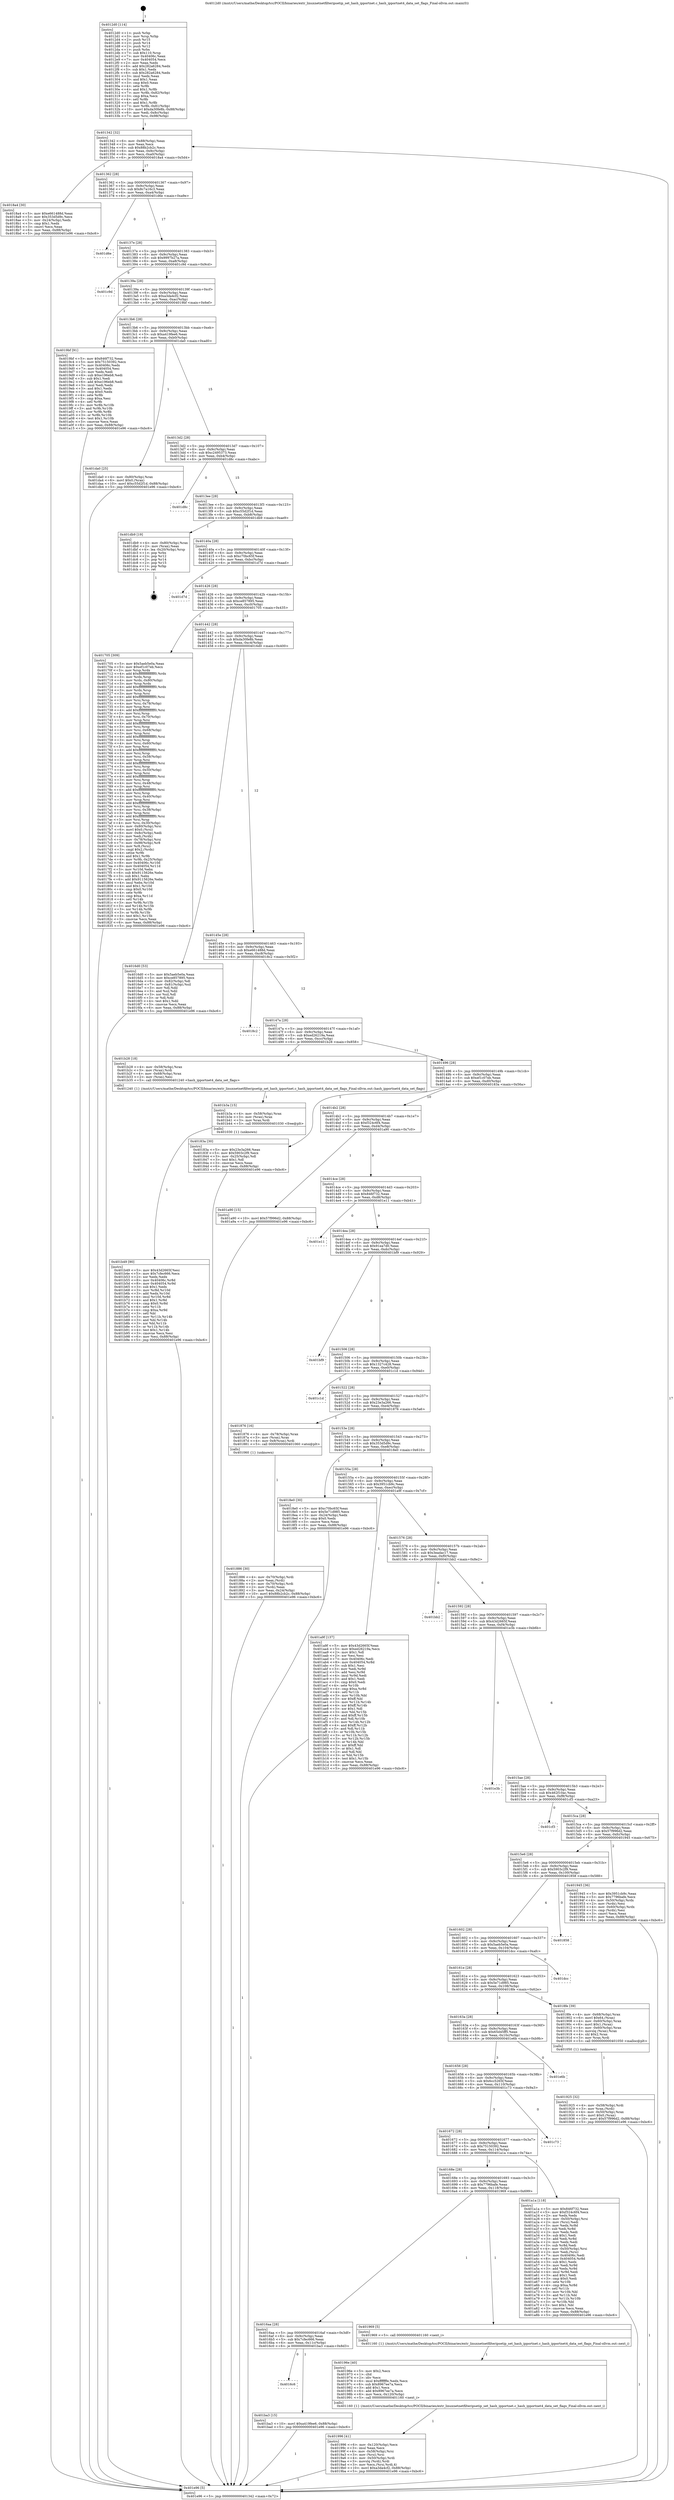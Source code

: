 digraph "0x4012d0" {
  label = "0x4012d0 (/mnt/c/Users/mathe/Desktop/tcc/POCII/binaries/extr_linuxnetnetfilteripsetip_set_hash_ipportnet.c_hash_ipportnet4_data_set_flags_Final-ollvm.out::main(0))"
  labelloc = "t"
  node[shape=record]

  Entry [label="",width=0.3,height=0.3,shape=circle,fillcolor=black,style=filled]
  "0x401342" [label="{
     0x401342 [32]\l
     | [instrs]\l
     &nbsp;&nbsp;0x401342 \<+6\>: mov -0x88(%rbp),%eax\l
     &nbsp;&nbsp;0x401348 \<+2\>: mov %eax,%ecx\l
     &nbsp;&nbsp;0x40134a \<+6\>: sub $0x88b2cb2c,%ecx\l
     &nbsp;&nbsp;0x401350 \<+6\>: mov %eax,-0x9c(%rbp)\l
     &nbsp;&nbsp;0x401356 \<+6\>: mov %ecx,-0xa0(%rbp)\l
     &nbsp;&nbsp;0x40135c \<+6\>: je 00000000004018a4 \<main+0x5d4\>\l
  }"]
  "0x4018a4" [label="{
     0x4018a4 [30]\l
     | [instrs]\l
     &nbsp;&nbsp;0x4018a4 \<+5\>: mov $0xe661488d,%eax\l
     &nbsp;&nbsp;0x4018a9 \<+5\>: mov $0x353d5d9c,%ecx\l
     &nbsp;&nbsp;0x4018ae \<+3\>: mov -0x24(%rbp),%edx\l
     &nbsp;&nbsp;0x4018b1 \<+3\>: cmp $0x1,%edx\l
     &nbsp;&nbsp;0x4018b4 \<+3\>: cmovl %ecx,%eax\l
     &nbsp;&nbsp;0x4018b7 \<+6\>: mov %eax,-0x88(%rbp)\l
     &nbsp;&nbsp;0x4018bd \<+5\>: jmp 0000000000401e96 \<main+0xbc6\>\l
  }"]
  "0x401362" [label="{
     0x401362 [28]\l
     | [instrs]\l
     &nbsp;&nbsp;0x401362 \<+5\>: jmp 0000000000401367 \<main+0x97\>\l
     &nbsp;&nbsp;0x401367 \<+6\>: mov -0x9c(%rbp),%eax\l
     &nbsp;&nbsp;0x40136d \<+5\>: sub $0x8c7a16c3,%eax\l
     &nbsp;&nbsp;0x401372 \<+6\>: mov %eax,-0xa4(%rbp)\l
     &nbsp;&nbsp;0x401378 \<+6\>: je 0000000000401d6e \<main+0xa9e\>\l
  }"]
  Exit [label="",width=0.3,height=0.3,shape=circle,fillcolor=black,style=filled,peripheries=2]
  "0x401d6e" [label="{
     0x401d6e\l
  }", style=dashed]
  "0x40137e" [label="{
     0x40137e [28]\l
     | [instrs]\l
     &nbsp;&nbsp;0x40137e \<+5\>: jmp 0000000000401383 \<main+0xb3\>\l
     &nbsp;&nbsp;0x401383 \<+6\>: mov -0x9c(%rbp),%eax\l
     &nbsp;&nbsp;0x401389 \<+5\>: sub $0x9997b27a,%eax\l
     &nbsp;&nbsp;0x40138e \<+6\>: mov %eax,-0xa8(%rbp)\l
     &nbsp;&nbsp;0x401394 \<+6\>: je 0000000000401c9d \<main+0x9cd\>\l
  }"]
  "0x4016c6" [label="{
     0x4016c6\l
  }", style=dashed]
  "0x401c9d" [label="{
     0x401c9d\l
  }", style=dashed]
  "0x40139a" [label="{
     0x40139a [28]\l
     | [instrs]\l
     &nbsp;&nbsp;0x40139a \<+5\>: jmp 000000000040139f \<main+0xcf\>\l
     &nbsp;&nbsp;0x40139f \<+6\>: mov -0x9c(%rbp),%eax\l
     &nbsp;&nbsp;0x4013a5 \<+5\>: sub $0xa3da4cf2,%eax\l
     &nbsp;&nbsp;0x4013aa \<+6\>: mov %eax,-0xac(%rbp)\l
     &nbsp;&nbsp;0x4013b0 \<+6\>: je 00000000004019bf \<main+0x6ef\>\l
  }"]
  "0x401ba3" [label="{
     0x401ba3 [15]\l
     | [instrs]\l
     &nbsp;&nbsp;0x401ba3 \<+10\>: movl $0xa419fee6,-0x88(%rbp)\l
     &nbsp;&nbsp;0x401bad \<+5\>: jmp 0000000000401e96 \<main+0xbc6\>\l
  }"]
  "0x4019bf" [label="{
     0x4019bf [91]\l
     | [instrs]\l
     &nbsp;&nbsp;0x4019bf \<+5\>: mov $0x846f732,%eax\l
     &nbsp;&nbsp;0x4019c4 \<+5\>: mov $0x75150392,%ecx\l
     &nbsp;&nbsp;0x4019c9 \<+7\>: mov 0x40406c,%edx\l
     &nbsp;&nbsp;0x4019d0 \<+7\>: mov 0x404054,%esi\l
     &nbsp;&nbsp;0x4019d7 \<+2\>: mov %edx,%edi\l
     &nbsp;&nbsp;0x4019d9 \<+6\>: sub $0xe196eb8,%edi\l
     &nbsp;&nbsp;0x4019df \<+3\>: sub $0x1,%edi\l
     &nbsp;&nbsp;0x4019e2 \<+6\>: add $0xe196eb8,%edi\l
     &nbsp;&nbsp;0x4019e8 \<+3\>: imul %edi,%edx\l
     &nbsp;&nbsp;0x4019eb \<+3\>: and $0x1,%edx\l
     &nbsp;&nbsp;0x4019ee \<+3\>: cmp $0x0,%edx\l
     &nbsp;&nbsp;0x4019f1 \<+4\>: sete %r8b\l
     &nbsp;&nbsp;0x4019f5 \<+3\>: cmp $0xa,%esi\l
     &nbsp;&nbsp;0x4019f8 \<+4\>: setl %r9b\l
     &nbsp;&nbsp;0x4019fc \<+3\>: mov %r8b,%r10b\l
     &nbsp;&nbsp;0x4019ff \<+3\>: and %r9b,%r10b\l
     &nbsp;&nbsp;0x401a02 \<+3\>: xor %r9b,%r8b\l
     &nbsp;&nbsp;0x401a05 \<+3\>: or %r8b,%r10b\l
     &nbsp;&nbsp;0x401a08 \<+4\>: test $0x1,%r10b\l
     &nbsp;&nbsp;0x401a0c \<+3\>: cmovne %ecx,%eax\l
     &nbsp;&nbsp;0x401a0f \<+6\>: mov %eax,-0x88(%rbp)\l
     &nbsp;&nbsp;0x401a15 \<+5\>: jmp 0000000000401e96 \<main+0xbc6\>\l
  }"]
  "0x4013b6" [label="{
     0x4013b6 [28]\l
     | [instrs]\l
     &nbsp;&nbsp;0x4013b6 \<+5\>: jmp 00000000004013bb \<main+0xeb\>\l
     &nbsp;&nbsp;0x4013bb \<+6\>: mov -0x9c(%rbp),%eax\l
     &nbsp;&nbsp;0x4013c1 \<+5\>: sub $0xa419fee6,%eax\l
     &nbsp;&nbsp;0x4013c6 \<+6\>: mov %eax,-0xb0(%rbp)\l
     &nbsp;&nbsp;0x4013cc \<+6\>: je 0000000000401da0 \<main+0xad0\>\l
  }"]
  "0x401b49" [label="{
     0x401b49 [90]\l
     | [instrs]\l
     &nbsp;&nbsp;0x401b49 \<+5\>: mov $0x43d2665f,%esi\l
     &nbsp;&nbsp;0x401b4e \<+5\>: mov $0x7cfec666,%ecx\l
     &nbsp;&nbsp;0x401b53 \<+2\>: xor %edx,%edx\l
     &nbsp;&nbsp;0x401b55 \<+8\>: mov 0x40406c,%r8d\l
     &nbsp;&nbsp;0x401b5d \<+8\>: mov 0x404054,%r9d\l
     &nbsp;&nbsp;0x401b65 \<+3\>: sub $0x1,%edx\l
     &nbsp;&nbsp;0x401b68 \<+3\>: mov %r8d,%r10d\l
     &nbsp;&nbsp;0x401b6b \<+3\>: add %edx,%r10d\l
     &nbsp;&nbsp;0x401b6e \<+4\>: imul %r10d,%r8d\l
     &nbsp;&nbsp;0x401b72 \<+4\>: and $0x1,%r8d\l
     &nbsp;&nbsp;0x401b76 \<+4\>: cmp $0x0,%r8d\l
     &nbsp;&nbsp;0x401b7a \<+4\>: sete %r11b\l
     &nbsp;&nbsp;0x401b7e \<+4\>: cmp $0xa,%r9d\l
     &nbsp;&nbsp;0x401b82 \<+3\>: setl %bl\l
     &nbsp;&nbsp;0x401b85 \<+3\>: mov %r11b,%r14b\l
     &nbsp;&nbsp;0x401b88 \<+3\>: and %bl,%r14b\l
     &nbsp;&nbsp;0x401b8b \<+3\>: xor %bl,%r11b\l
     &nbsp;&nbsp;0x401b8e \<+3\>: or %r11b,%r14b\l
     &nbsp;&nbsp;0x401b91 \<+4\>: test $0x1,%r14b\l
     &nbsp;&nbsp;0x401b95 \<+3\>: cmovne %ecx,%esi\l
     &nbsp;&nbsp;0x401b98 \<+6\>: mov %esi,-0x88(%rbp)\l
     &nbsp;&nbsp;0x401b9e \<+5\>: jmp 0000000000401e96 \<main+0xbc6\>\l
  }"]
  "0x401da0" [label="{
     0x401da0 [25]\l
     | [instrs]\l
     &nbsp;&nbsp;0x401da0 \<+4\>: mov -0x80(%rbp),%rax\l
     &nbsp;&nbsp;0x401da4 \<+6\>: movl $0x0,(%rax)\l
     &nbsp;&nbsp;0x401daa \<+10\>: movl $0xc55d2f1d,-0x88(%rbp)\l
     &nbsp;&nbsp;0x401db4 \<+5\>: jmp 0000000000401e96 \<main+0xbc6\>\l
  }"]
  "0x4013d2" [label="{
     0x4013d2 [28]\l
     | [instrs]\l
     &nbsp;&nbsp;0x4013d2 \<+5\>: jmp 00000000004013d7 \<main+0x107\>\l
     &nbsp;&nbsp;0x4013d7 \<+6\>: mov -0x9c(%rbp),%eax\l
     &nbsp;&nbsp;0x4013dd \<+5\>: sub $0xc2495373,%eax\l
     &nbsp;&nbsp;0x4013e2 \<+6\>: mov %eax,-0xb4(%rbp)\l
     &nbsp;&nbsp;0x4013e8 \<+6\>: je 0000000000401d8c \<main+0xabc\>\l
  }"]
  "0x401b3a" [label="{
     0x401b3a [15]\l
     | [instrs]\l
     &nbsp;&nbsp;0x401b3a \<+4\>: mov -0x58(%rbp),%rax\l
     &nbsp;&nbsp;0x401b3e \<+3\>: mov (%rax),%rax\l
     &nbsp;&nbsp;0x401b41 \<+3\>: mov %rax,%rdi\l
     &nbsp;&nbsp;0x401b44 \<+5\>: call 0000000000401030 \<free@plt\>\l
     | [calls]\l
     &nbsp;&nbsp;0x401030 \{1\} (unknown)\l
  }"]
  "0x401d8c" [label="{
     0x401d8c\l
  }", style=dashed]
  "0x4013ee" [label="{
     0x4013ee [28]\l
     | [instrs]\l
     &nbsp;&nbsp;0x4013ee \<+5\>: jmp 00000000004013f3 \<main+0x123\>\l
     &nbsp;&nbsp;0x4013f3 \<+6\>: mov -0x9c(%rbp),%eax\l
     &nbsp;&nbsp;0x4013f9 \<+5\>: sub $0xc55d2f1d,%eax\l
     &nbsp;&nbsp;0x4013fe \<+6\>: mov %eax,-0xb8(%rbp)\l
     &nbsp;&nbsp;0x401404 \<+6\>: je 0000000000401db9 \<main+0xae9\>\l
  }"]
  "0x401996" [label="{
     0x401996 [41]\l
     | [instrs]\l
     &nbsp;&nbsp;0x401996 \<+6\>: mov -0x120(%rbp),%ecx\l
     &nbsp;&nbsp;0x40199c \<+3\>: imul %eax,%ecx\l
     &nbsp;&nbsp;0x40199f \<+4\>: mov -0x58(%rbp),%rsi\l
     &nbsp;&nbsp;0x4019a3 \<+3\>: mov (%rsi),%rsi\l
     &nbsp;&nbsp;0x4019a6 \<+4\>: mov -0x50(%rbp),%rdi\l
     &nbsp;&nbsp;0x4019aa \<+3\>: movslq (%rdi),%rdi\l
     &nbsp;&nbsp;0x4019ad \<+3\>: mov %ecx,(%rsi,%rdi,4)\l
     &nbsp;&nbsp;0x4019b0 \<+10\>: movl $0xa3da4cf2,-0x88(%rbp)\l
     &nbsp;&nbsp;0x4019ba \<+5\>: jmp 0000000000401e96 \<main+0xbc6\>\l
  }"]
  "0x401db9" [label="{
     0x401db9 [19]\l
     | [instrs]\l
     &nbsp;&nbsp;0x401db9 \<+4\>: mov -0x80(%rbp),%rax\l
     &nbsp;&nbsp;0x401dbd \<+2\>: mov (%rax),%eax\l
     &nbsp;&nbsp;0x401dbf \<+4\>: lea -0x20(%rbp),%rsp\l
     &nbsp;&nbsp;0x401dc3 \<+1\>: pop %rbx\l
     &nbsp;&nbsp;0x401dc4 \<+2\>: pop %r12\l
     &nbsp;&nbsp;0x401dc6 \<+2\>: pop %r14\l
     &nbsp;&nbsp;0x401dc8 \<+2\>: pop %r15\l
     &nbsp;&nbsp;0x401dca \<+1\>: pop %rbp\l
     &nbsp;&nbsp;0x401dcb \<+1\>: ret\l
  }"]
  "0x40140a" [label="{
     0x40140a [28]\l
     | [instrs]\l
     &nbsp;&nbsp;0x40140a \<+5\>: jmp 000000000040140f \<main+0x13f\>\l
     &nbsp;&nbsp;0x40140f \<+6\>: mov -0x9c(%rbp),%eax\l
     &nbsp;&nbsp;0x401415 \<+5\>: sub $0xc70bc65f,%eax\l
     &nbsp;&nbsp;0x40141a \<+6\>: mov %eax,-0xbc(%rbp)\l
     &nbsp;&nbsp;0x401420 \<+6\>: je 0000000000401d7d \<main+0xaad\>\l
  }"]
  "0x40196e" [label="{
     0x40196e [40]\l
     | [instrs]\l
     &nbsp;&nbsp;0x40196e \<+5\>: mov $0x2,%ecx\l
     &nbsp;&nbsp;0x401973 \<+1\>: cltd\l
     &nbsp;&nbsp;0x401974 \<+2\>: idiv %ecx\l
     &nbsp;&nbsp;0x401976 \<+6\>: imul $0xfffffffe,%edx,%ecx\l
     &nbsp;&nbsp;0x40197c \<+6\>: sub $0x8967ee7a,%ecx\l
     &nbsp;&nbsp;0x401982 \<+3\>: add $0x1,%ecx\l
     &nbsp;&nbsp;0x401985 \<+6\>: add $0x8967ee7a,%ecx\l
     &nbsp;&nbsp;0x40198b \<+6\>: mov %ecx,-0x120(%rbp)\l
     &nbsp;&nbsp;0x401991 \<+5\>: call 0000000000401160 \<next_i\>\l
     | [calls]\l
     &nbsp;&nbsp;0x401160 \{1\} (/mnt/c/Users/mathe/Desktop/tcc/POCII/binaries/extr_linuxnetnetfilteripsetip_set_hash_ipportnet.c_hash_ipportnet4_data_set_flags_Final-ollvm.out::next_i)\l
  }"]
  "0x401d7d" [label="{
     0x401d7d\l
  }", style=dashed]
  "0x401426" [label="{
     0x401426 [28]\l
     | [instrs]\l
     &nbsp;&nbsp;0x401426 \<+5\>: jmp 000000000040142b \<main+0x15b\>\l
     &nbsp;&nbsp;0x40142b \<+6\>: mov -0x9c(%rbp),%eax\l
     &nbsp;&nbsp;0x401431 \<+5\>: sub $0xce857895,%eax\l
     &nbsp;&nbsp;0x401436 \<+6\>: mov %eax,-0xc0(%rbp)\l
     &nbsp;&nbsp;0x40143c \<+6\>: je 0000000000401705 \<main+0x435\>\l
  }"]
  "0x4016aa" [label="{
     0x4016aa [28]\l
     | [instrs]\l
     &nbsp;&nbsp;0x4016aa \<+5\>: jmp 00000000004016af \<main+0x3df\>\l
     &nbsp;&nbsp;0x4016af \<+6\>: mov -0x9c(%rbp),%eax\l
     &nbsp;&nbsp;0x4016b5 \<+5\>: sub $0x7cfec666,%eax\l
     &nbsp;&nbsp;0x4016ba \<+6\>: mov %eax,-0x11c(%rbp)\l
     &nbsp;&nbsp;0x4016c0 \<+6\>: je 0000000000401ba3 \<main+0x8d3\>\l
  }"]
  "0x401705" [label="{
     0x401705 [309]\l
     | [instrs]\l
     &nbsp;&nbsp;0x401705 \<+5\>: mov $0x5aeb5e0a,%eax\l
     &nbsp;&nbsp;0x40170a \<+5\>: mov $0xef1c07eb,%ecx\l
     &nbsp;&nbsp;0x40170f \<+3\>: mov %rsp,%rdx\l
     &nbsp;&nbsp;0x401712 \<+4\>: add $0xfffffffffffffff0,%rdx\l
     &nbsp;&nbsp;0x401716 \<+3\>: mov %rdx,%rsp\l
     &nbsp;&nbsp;0x401719 \<+4\>: mov %rdx,-0x80(%rbp)\l
     &nbsp;&nbsp;0x40171d \<+3\>: mov %rsp,%rdx\l
     &nbsp;&nbsp;0x401720 \<+4\>: add $0xfffffffffffffff0,%rdx\l
     &nbsp;&nbsp;0x401724 \<+3\>: mov %rdx,%rsp\l
     &nbsp;&nbsp;0x401727 \<+3\>: mov %rsp,%rsi\l
     &nbsp;&nbsp;0x40172a \<+4\>: add $0xfffffffffffffff0,%rsi\l
     &nbsp;&nbsp;0x40172e \<+3\>: mov %rsi,%rsp\l
     &nbsp;&nbsp;0x401731 \<+4\>: mov %rsi,-0x78(%rbp)\l
     &nbsp;&nbsp;0x401735 \<+3\>: mov %rsp,%rsi\l
     &nbsp;&nbsp;0x401738 \<+4\>: add $0xfffffffffffffff0,%rsi\l
     &nbsp;&nbsp;0x40173c \<+3\>: mov %rsi,%rsp\l
     &nbsp;&nbsp;0x40173f \<+4\>: mov %rsi,-0x70(%rbp)\l
     &nbsp;&nbsp;0x401743 \<+3\>: mov %rsp,%rsi\l
     &nbsp;&nbsp;0x401746 \<+4\>: add $0xfffffffffffffff0,%rsi\l
     &nbsp;&nbsp;0x40174a \<+3\>: mov %rsi,%rsp\l
     &nbsp;&nbsp;0x40174d \<+4\>: mov %rsi,-0x68(%rbp)\l
     &nbsp;&nbsp;0x401751 \<+3\>: mov %rsp,%rsi\l
     &nbsp;&nbsp;0x401754 \<+4\>: add $0xfffffffffffffff0,%rsi\l
     &nbsp;&nbsp;0x401758 \<+3\>: mov %rsi,%rsp\l
     &nbsp;&nbsp;0x40175b \<+4\>: mov %rsi,-0x60(%rbp)\l
     &nbsp;&nbsp;0x40175f \<+3\>: mov %rsp,%rsi\l
     &nbsp;&nbsp;0x401762 \<+4\>: add $0xfffffffffffffff0,%rsi\l
     &nbsp;&nbsp;0x401766 \<+3\>: mov %rsi,%rsp\l
     &nbsp;&nbsp;0x401769 \<+4\>: mov %rsi,-0x58(%rbp)\l
     &nbsp;&nbsp;0x40176d \<+3\>: mov %rsp,%rsi\l
     &nbsp;&nbsp;0x401770 \<+4\>: add $0xfffffffffffffff0,%rsi\l
     &nbsp;&nbsp;0x401774 \<+3\>: mov %rsi,%rsp\l
     &nbsp;&nbsp;0x401777 \<+4\>: mov %rsi,-0x50(%rbp)\l
     &nbsp;&nbsp;0x40177b \<+3\>: mov %rsp,%rsi\l
     &nbsp;&nbsp;0x40177e \<+4\>: add $0xfffffffffffffff0,%rsi\l
     &nbsp;&nbsp;0x401782 \<+3\>: mov %rsi,%rsp\l
     &nbsp;&nbsp;0x401785 \<+4\>: mov %rsi,-0x48(%rbp)\l
     &nbsp;&nbsp;0x401789 \<+3\>: mov %rsp,%rsi\l
     &nbsp;&nbsp;0x40178c \<+4\>: add $0xfffffffffffffff0,%rsi\l
     &nbsp;&nbsp;0x401790 \<+3\>: mov %rsi,%rsp\l
     &nbsp;&nbsp;0x401793 \<+4\>: mov %rsi,-0x40(%rbp)\l
     &nbsp;&nbsp;0x401797 \<+3\>: mov %rsp,%rsi\l
     &nbsp;&nbsp;0x40179a \<+4\>: add $0xfffffffffffffff0,%rsi\l
     &nbsp;&nbsp;0x40179e \<+3\>: mov %rsi,%rsp\l
     &nbsp;&nbsp;0x4017a1 \<+4\>: mov %rsi,-0x38(%rbp)\l
     &nbsp;&nbsp;0x4017a5 \<+3\>: mov %rsp,%rsi\l
     &nbsp;&nbsp;0x4017a8 \<+4\>: add $0xfffffffffffffff0,%rsi\l
     &nbsp;&nbsp;0x4017ac \<+3\>: mov %rsi,%rsp\l
     &nbsp;&nbsp;0x4017af \<+4\>: mov %rsi,-0x30(%rbp)\l
     &nbsp;&nbsp;0x4017b3 \<+4\>: mov -0x80(%rbp),%rsi\l
     &nbsp;&nbsp;0x4017b7 \<+6\>: movl $0x0,(%rsi)\l
     &nbsp;&nbsp;0x4017bd \<+6\>: mov -0x8c(%rbp),%edi\l
     &nbsp;&nbsp;0x4017c3 \<+2\>: mov %edi,(%rdx)\l
     &nbsp;&nbsp;0x4017c5 \<+4\>: mov -0x78(%rbp),%rsi\l
     &nbsp;&nbsp;0x4017c9 \<+7\>: mov -0x98(%rbp),%r8\l
     &nbsp;&nbsp;0x4017d0 \<+3\>: mov %r8,(%rsi)\l
     &nbsp;&nbsp;0x4017d3 \<+3\>: cmpl $0x2,(%rdx)\l
     &nbsp;&nbsp;0x4017d6 \<+4\>: setne %r9b\l
     &nbsp;&nbsp;0x4017da \<+4\>: and $0x1,%r9b\l
     &nbsp;&nbsp;0x4017de \<+4\>: mov %r9b,-0x25(%rbp)\l
     &nbsp;&nbsp;0x4017e2 \<+8\>: mov 0x40406c,%r10d\l
     &nbsp;&nbsp;0x4017ea \<+8\>: mov 0x404054,%r11d\l
     &nbsp;&nbsp;0x4017f2 \<+3\>: mov %r10d,%ebx\l
     &nbsp;&nbsp;0x4017f5 \<+6\>: sub $0x9115626e,%ebx\l
     &nbsp;&nbsp;0x4017fb \<+3\>: sub $0x1,%ebx\l
     &nbsp;&nbsp;0x4017fe \<+6\>: add $0x9115626e,%ebx\l
     &nbsp;&nbsp;0x401804 \<+4\>: imul %ebx,%r10d\l
     &nbsp;&nbsp;0x401808 \<+4\>: and $0x1,%r10d\l
     &nbsp;&nbsp;0x40180c \<+4\>: cmp $0x0,%r10d\l
     &nbsp;&nbsp;0x401810 \<+4\>: sete %r9b\l
     &nbsp;&nbsp;0x401814 \<+4\>: cmp $0xa,%r11d\l
     &nbsp;&nbsp;0x401818 \<+4\>: setl %r14b\l
     &nbsp;&nbsp;0x40181c \<+3\>: mov %r9b,%r15b\l
     &nbsp;&nbsp;0x40181f \<+3\>: and %r14b,%r15b\l
     &nbsp;&nbsp;0x401822 \<+3\>: xor %r14b,%r9b\l
     &nbsp;&nbsp;0x401825 \<+3\>: or %r9b,%r15b\l
     &nbsp;&nbsp;0x401828 \<+4\>: test $0x1,%r15b\l
     &nbsp;&nbsp;0x40182c \<+3\>: cmovne %ecx,%eax\l
     &nbsp;&nbsp;0x40182f \<+6\>: mov %eax,-0x88(%rbp)\l
     &nbsp;&nbsp;0x401835 \<+5\>: jmp 0000000000401e96 \<main+0xbc6\>\l
  }"]
  "0x401442" [label="{
     0x401442 [28]\l
     | [instrs]\l
     &nbsp;&nbsp;0x401442 \<+5\>: jmp 0000000000401447 \<main+0x177\>\l
     &nbsp;&nbsp;0x401447 \<+6\>: mov -0x9c(%rbp),%eax\l
     &nbsp;&nbsp;0x40144d \<+5\>: sub $0xda30fe8b,%eax\l
     &nbsp;&nbsp;0x401452 \<+6\>: mov %eax,-0xc4(%rbp)\l
     &nbsp;&nbsp;0x401458 \<+6\>: je 00000000004016d0 \<main+0x400\>\l
  }"]
  "0x401969" [label="{
     0x401969 [5]\l
     | [instrs]\l
     &nbsp;&nbsp;0x401969 \<+5\>: call 0000000000401160 \<next_i\>\l
     | [calls]\l
     &nbsp;&nbsp;0x401160 \{1\} (/mnt/c/Users/mathe/Desktop/tcc/POCII/binaries/extr_linuxnetnetfilteripsetip_set_hash_ipportnet.c_hash_ipportnet4_data_set_flags_Final-ollvm.out::next_i)\l
  }"]
  "0x4016d0" [label="{
     0x4016d0 [53]\l
     | [instrs]\l
     &nbsp;&nbsp;0x4016d0 \<+5\>: mov $0x5aeb5e0a,%eax\l
     &nbsp;&nbsp;0x4016d5 \<+5\>: mov $0xce857895,%ecx\l
     &nbsp;&nbsp;0x4016da \<+6\>: mov -0x82(%rbp),%dl\l
     &nbsp;&nbsp;0x4016e0 \<+7\>: mov -0x81(%rbp),%sil\l
     &nbsp;&nbsp;0x4016e7 \<+3\>: mov %dl,%dil\l
     &nbsp;&nbsp;0x4016ea \<+3\>: and %sil,%dil\l
     &nbsp;&nbsp;0x4016ed \<+3\>: xor %sil,%dl\l
     &nbsp;&nbsp;0x4016f0 \<+3\>: or %dl,%dil\l
     &nbsp;&nbsp;0x4016f3 \<+4\>: test $0x1,%dil\l
     &nbsp;&nbsp;0x4016f7 \<+3\>: cmovne %ecx,%eax\l
     &nbsp;&nbsp;0x4016fa \<+6\>: mov %eax,-0x88(%rbp)\l
     &nbsp;&nbsp;0x401700 \<+5\>: jmp 0000000000401e96 \<main+0xbc6\>\l
  }"]
  "0x40145e" [label="{
     0x40145e [28]\l
     | [instrs]\l
     &nbsp;&nbsp;0x40145e \<+5\>: jmp 0000000000401463 \<main+0x193\>\l
     &nbsp;&nbsp;0x401463 \<+6\>: mov -0x9c(%rbp),%eax\l
     &nbsp;&nbsp;0x401469 \<+5\>: sub $0xe661488d,%eax\l
     &nbsp;&nbsp;0x40146e \<+6\>: mov %eax,-0xc8(%rbp)\l
     &nbsp;&nbsp;0x401474 \<+6\>: je 00000000004018c2 \<main+0x5f2\>\l
  }"]
  "0x401e96" [label="{
     0x401e96 [5]\l
     | [instrs]\l
     &nbsp;&nbsp;0x401e96 \<+5\>: jmp 0000000000401342 \<main+0x72\>\l
  }"]
  "0x4012d0" [label="{
     0x4012d0 [114]\l
     | [instrs]\l
     &nbsp;&nbsp;0x4012d0 \<+1\>: push %rbp\l
     &nbsp;&nbsp;0x4012d1 \<+3\>: mov %rsp,%rbp\l
     &nbsp;&nbsp;0x4012d4 \<+2\>: push %r15\l
     &nbsp;&nbsp;0x4012d6 \<+2\>: push %r14\l
     &nbsp;&nbsp;0x4012d8 \<+2\>: push %r12\l
     &nbsp;&nbsp;0x4012da \<+1\>: push %rbx\l
     &nbsp;&nbsp;0x4012db \<+7\>: sub $0x110,%rsp\l
     &nbsp;&nbsp;0x4012e2 \<+7\>: mov 0x40406c,%eax\l
     &nbsp;&nbsp;0x4012e9 \<+7\>: mov 0x404054,%ecx\l
     &nbsp;&nbsp;0x4012f0 \<+2\>: mov %eax,%edx\l
     &nbsp;&nbsp;0x4012f2 \<+6\>: add $0x282a6284,%edx\l
     &nbsp;&nbsp;0x4012f8 \<+3\>: sub $0x1,%edx\l
     &nbsp;&nbsp;0x4012fb \<+6\>: sub $0x282a6284,%edx\l
     &nbsp;&nbsp;0x401301 \<+3\>: imul %edx,%eax\l
     &nbsp;&nbsp;0x401304 \<+3\>: and $0x1,%eax\l
     &nbsp;&nbsp;0x401307 \<+3\>: cmp $0x0,%eax\l
     &nbsp;&nbsp;0x40130a \<+4\>: sete %r8b\l
     &nbsp;&nbsp;0x40130e \<+4\>: and $0x1,%r8b\l
     &nbsp;&nbsp;0x401312 \<+7\>: mov %r8b,-0x82(%rbp)\l
     &nbsp;&nbsp;0x401319 \<+3\>: cmp $0xa,%ecx\l
     &nbsp;&nbsp;0x40131c \<+4\>: setl %r8b\l
     &nbsp;&nbsp;0x401320 \<+4\>: and $0x1,%r8b\l
     &nbsp;&nbsp;0x401324 \<+7\>: mov %r8b,-0x81(%rbp)\l
     &nbsp;&nbsp;0x40132b \<+10\>: movl $0xda30fe8b,-0x88(%rbp)\l
     &nbsp;&nbsp;0x401335 \<+6\>: mov %edi,-0x8c(%rbp)\l
     &nbsp;&nbsp;0x40133b \<+7\>: mov %rsi,-0x98(%rbp)\l
  }"]
  "0x40168e" [label="{
     0x40168e [28]\l
     | [instrs]\l
     &nbsp;&nbsp;0x40168e \<+5\>: jmp 0000000000401693 \<main+0x3c3\>\l
     &nbsp;&nbsp;0x401693 \<+6\>: mov -0x9c(%rbp),%eax\l
     &nbsp;&nbsp;0x401699 \<+5\>: sub $0x7796bafe,%eax\l
     &nbsp;&nbsp;0x40169e \<+6\>: mov %eax,-0x118(%rbp)\l
     &nbsp;&nbsp;0x4016a4 \<+6\>: je 0000000000401969 \<main+0x699\>\l
  }"]
  "0x401a1a" [label="{
     0x401a1a [118]\l
     | [instrs]\l
     &nbsp;&nbsp;0x401a1a \<+5\>: mov $0x846f732,%eax\l
     &nbsp;&nbsp;0x401a1f \<+5\>: mov $0xf324c6f4,%ecx\l
     &nbsp;&nbsp;0x401a24 \<+2\>: xor %edx,%edx\l
     &nbsp;&nbsp;0x401a26 \<+4\>: mov -0x50(%rbp),%rsi\l
     &nbsp;&nbsp;0x401a2a \<+2\>: mov (%rsi),%edi\l
     &nbsp;&nbsp;0x401a2c \<+3\>: mov %edx,%r8d\l
     &nbsp;&nbsp;0x401a2f \<+3\>: sub %edi,%r8d\l
     &nbsp;&nbsp;0x401a32 \<+2\>: mov %edx,%edi\l
     &nbsp;&nbsp;0x401a34 \<+3\>: sub $0x1,%edi\l
     &nbsp;&nbsp;0x401a37 \<+3\>: add %edi,%r8d\l
     &nbsp;&nbsp;0x401a3a \<+2\>: mov %edx,%edi\l
     &nbsp;&nbsp;0x401a3c \<+3\>: sub %r8d,%edi\l
     &nbsp;&nbsp;0x401a3f \<+4\>: mov -0x50(%rbp),%rsi\l
     &nbsp;&nbsp;0x401a43 \<+2\>: mov %edi,(%rsi)\l
     &nbsp;&nbsp;0x401a45 \<+7\>: mov 0x40406c,%edi\l
     &nbsp;&nbsp;0x401a4c \<+8\>: mov 0x404054,%r8d\l
     &nbsp;&nbsp;0x401a54 \<+3\>: sub $0x1,%edx\l
     &nbsp;&nbsp;0x401a57 \<+3\>: mov %edi,%r9d\l
     &nbsp;&nbsp;0x401a5a \<+3\>: add %edx,%r9d\l
     &nbsp;&nbsp;0x401a5d \<+4\>: imul %r9d,%edi\l
     &nbsp;&nbsp;0x401a61 \<+3\>: and $0x1,%edi\l
     &nbsp;&nbsp;0x401a64 \<+3\>: cmp $0x0,%edi\l
     &nbsp;&nbsp;0x401a67 \<+4\>: sete %r10b\l
     &nbsp;&nbsp;0x401a6b \<+4\>: cmp $0xa,%r8d\l
     &nbsp;&nbsp;0x401a6f \<+4\>: setl %r11b\l
     &nbsp;&nbsp;0x401a73 \<+3\>: mov %r10b,%bl\l
     &nbsp;&nbsp;0x401a76 \<+3\>: and %r11b,%bl\l
     &nbsp;&nbsp;0x401a79 \<+3\>: xor %r11b,%r10b\l
     &nbsp;&nbsp;0x401a7c \<+3\>: or %r10b,%bl\l
     &nbsp;&nbsp;0x401a7f \<+3\>: test $0x1,%bl\l
     &nbsp;&nbsp;0x401a82 \<+3\>: cmovne %ecx,%eax\l
     &nbsp;&nbsp;0x401a85 \<+6\>: mov %eax,-0x88(%rbp)\l
     &nbsp;&nbsp;0x401a8b \<+5\>: jmp 0000000000401e96 \<main+0xbc6\>\l
  }"]
  "0x4018c2" [label="{
     0x4018c2\l
  }", style=dashed]
  "0x40147a" [label="{
     0x40147a [28]\l
     | [instrs]\l
     &nbsp;&nbsp;0x40147a \<+5\>: jmp 000000000040147f \<main+0x1af\>\l
     &nbsp;&nbsp;0x40147f \<+6\>: mov -0x9c(%rbp),%eax\l
     &nbsp;&nbsp;0x401485 \<+5\>: sub $0xed26219a,%eax\l
     &nbsp;&nbsp;0x40148a \<+6\>: mov %eax,-0xcc(%rbp)\l
     &nbsp;&nbsp;0x401490 \<+6\>: je 0000000000401b28 \<main+0x858\>\l
  }"]
  "0x401672" [label="{
     0x401672 [28]\l
     | [instrs]\l
     &nbsp;&nbsp;0x401672 \<+5\>: jmp 0000000000401677 \<main+0x3a7\>\l
     &nbsp;&nbsp;0x401677 \<+6\>: mov -0x9c(%rbp),%eax\l
     &nbsp;&nbsp;0x40167d \<+5\>: sub $0x75150392,%eax\l
     &nbsp;&nbsp;0x401682 \<+6\>: mov %eax,-0x114(%rbp)\l
     &nbsp;&nbsp;0x401688 \<+6\>: je 0000000000401a1a \<main+0x74a\>\l
  }"]
  "0x401b28" [label="{
     0x401b28 [18]\l
     | [instrs]\l
     &nbsp;&nbsp;0x401b28 \<+4\>: mov -0x58(%rbp),%rax\l
     &nbsp;&nbsp;0x401b2c \<+3\>: mov (%rax),%rdi\l
     &nbsp;&nbsp;0x401b2f \<+4\>: mov -0x68(%rbp),%rax\l
     &nbsp;&nbsp;0x401b33 \<+2\>: mov (%rax),%esi\l
     &nbsp;&nbsp;0x401b35 \<+5\>: call 0000000000401240 \<hash_ipportnet4_data_set_flags\>\l
     | [calls]\l
     &nbsp;&nbsp;0x401240 \{1\} (/mnt/c/Users/mathe/Desktop/tcc/POCII/binaries/extr_linuxnetnetfilteripsetip_set_hash_ipportnet.c_hash_ipportnet4_data_set_flags_Final-ollvm.out::hash_ipportnet4_data_set_flags)\l
  }"]
  "0x401496" [label="{
     0x401496 [28]\l
     | [instrs]\l
     &nbsp;&nbsp;0x401496 \<+5\>: jmp 000000000040149b \<main+0x1cb\>\l
     &nbsp;&nbsp;0x40149b \<+6\>: mov -0x9c(%rbp),%eax\l
     &nbsp;&nbsp;0x4014a1 \<+5\>: sub $0xef1c07eb,%eax\l
     &nbsp;&nbsp;0x4014a6 \<+6\>: mov %eax,-0xd0(%rbp)\l
     &nbsp;&nbsp;0x4014ac \<+6\>: je 000000000040183a \<main+0x56a\>\l
  }"]
  "0x401c73" [label="{
     0x401c73\l
  }", style=dashed]
  "0x40183a" [label="{
     0x40183a [30]\l
     | [instrs]\l
     &nbsp;&nbsp;0x40183a \<+5\>: mov $0x23e3a266,%eax\l
     &nbsp;&nbsp;0x40183f \<+5\>: mov $0x5903c2f9,%ecx\l
     &nbsp;&nbsp;0x401844 \<+3\>: mov -0x25(%rbp),%dl\l
     &nbsp;&nbsp;0x401847 \<+3\>: test $0x1,%dl\l
     &nbsp;&nbsp;0x40184a \<+3\>: cmovne %ecx,%eax\l
     &nbsp;&nbsp;0x40184d \<+6\>: mov %eax,-0x88(%rbp)\l
     &nbsp;&nbsp;0x401853 \<+5\>: jmp 0000000000401e96 \<main+0xbc6\>\l
  }"]
  "0x4014b2" [label="{
     0x4014b2 [28]\l
     | [instrs]\l
     &nbsp;&nbsp;0x4014b2 \<+5\>: jmp 00000000004014b7 \<main+0x1e7\>\l
     &nbsp;&nbsp;0x4014b7 \<+6\>: mov -0x9c(%rbp),%eax\l
     &nbsp;&nbsp;0x4014bd \<+5\>: sub $0xf324c6f4,%eax\l
     &nbsp;&nbsp;0x4014c2 \<+6\>: mov %eax,-0xd4(%rbp)\l
     &nbsp;&nbsp;0x4014c8 \<+6\>: je 0000000000401a90 \<main+0x7c0\>\l
  }"]
  "0x401656" [label="{
     0x401656 [28]\l
     | [instrs]\l
     &nbsp;&nbsp;0x401656 \<+5\>: jmp 000000000040165b \<main+0x38b\>\l
     &nbsp;&nbsp;0x40165b \<+6\>: mov -0x9c(%rbp),%eax\l
     &nbsp;&nbsp;0x401661 \<+5\>: sub $0x6cc5265f,%eax\l
     &nbsp;&nbsp;0x401666 \<+6\>: mov %eax,-0x110(%rbp)\l
     &nbsp;&nbsp;0x40166c \<+6\>: je 0000000000401c73 \<main+0x9a3\>\l
  }"]
  "0x401a90" [label="{
     0x401a90 [15]\l
     | [instrs]\l
     &nbsp;&nbsp;0x401a90 \<+10\>: movl $0x57f996d2,-0x88(%rbp)\l
     &nbsp;&nbsp;0x401a9a \<+5\>: jmp 0000000000401e96 \<main+0xbc6\>\l
  }"]
  "0x4014ce" [label="{
     0x4014ce [28]\l
     | [instrs]\l
     &nbsp;&nbsp;0x4014ce \<+5\>: jmp 00000000004014d3 \<main+0x203\>\l
     &nbsp;&nbsp;0x4014d3 \<+6\>: mov -0x9c(%rbp),%eax\l
     &nbsp;&nbsp;0x4014d9 \<+5\>: sub $0x846f732,%eax\l
     &nbsp;&nbsp;0x4014de \<+6\>: mov %eax,-0xd8(%rbp)\l
     &nbsp;&nbsp;0x4014e4 \<+6\>: je 0000000000401e11 \<main+0xb41\>\l
  }"]
  "0x401e6b" [label="{
     0x401e6b\l
  }", style=dashed]
  "0x401e11" [label="{
     0x401e11\l
  }", style=dashed]
  "0x4014ea" [label="{
     0x4014ea [28]\l
     | [instrs]\l
     &nbsp;&nbsp;0x4014ea \<+5\>: jmp 00000000004014ef \<main+0x21f\>\l
     &nbsp;&nbsp;0x4014ef \<+6\>: mov -0x9c(%rbp),%eax\l
     &nbsp;&nbsp;0x4014f5 \<+5\>: sub $0x91ea7d0,%eax\l
     &nbsp;&nbsp;0x4014fa \<+6\>: mov %eax,-0xdc(%rbp)\l
     &nbsp;&nbsp;0x401500 \<+6\>: je 0000000000401bf9 \<main+0x929\>\l
  }"]
  "0x401925" [label="{
     0x401925 [32]\l
     | [instrs]\l
     &nbsp;&nbsp;0x401925 \<+4\>: mov -0x58(%rbp),%rdi\l
     &nbsp;&nbsp;0x401929 \<+3\>: mov %rax,(%rdi)\l
     &nbsp;&nbsp;0x40192c \<+4\>: mov -0x50(%rbp),%rax\l
     &nbsp;&nbsp;0x401930 \<+6\>: movl $0x0,(%rax)\l
     &nbsp;&nbsp;0x401936 \<+10\>: movl $0x57f996d2,-0x88(%rbp)\l
     &nbsp;&nbsp;0x401940 \<+5\>: jmp 0000000000401e96 \<main+0xbc6\>\l
  }"]
  "0x401bf9" [label="{
     0x401bf9\l
  }", style=dashed]
  "0x401506" [label="{
     0x401506 [28]\l
     | [instrs]\l
     &nbsp;&nbsp;0x401506 \<+5\>: jmp 000000000040150b \<main+0x23b\>\l
     &nbsp;&nbsp;0x40150b \<+6\>: mov -0x9c(%rbp),%eax\l
     &nbsp;&nbsp;0x401511 \<+5\>: sub $0x1327c428,%eax\l
     &nbsp;&nbsp;0x401516 \<+6\>: mov %eax,-0xe0(%rbp)\l
     &nbsp;&nbsp;0x40151c \<+6\>: je 0000000000401c1d \<main+0x94d\>\l
  }"]
  "0x40163a" [label="{
     0x40163a [28]\l
     | [instrs]\l
     &nbsp;&nbsp;0x40163a \<+5\>: jmp 000000000040163f \<main+0x36f\>\l
     &nbsp;&nbsp;0x40163f \<+6\>: mov -0x9c(%rbp),%eax\l
     &nbsp;&nbsp;0x401645 \<+5\>: sub $0x65d45ff5,%eax\l
     &nbsp;&nbsp;0x40164a \<+6\>: mov %eax,-0x10c(%rbp)\l
     &nbsp;&nbsp;0x401650 \<+6\>: je 0000000000401e6b \<main+0xb9b\>\l
  }"]
  "0x401c1d" [label="{
     0x401c1d\l
  }", style=dashed]
  "0x401522" [label="{
     0x401522 [28]\l
     | [instrs]\l
     &nbsp;&nbsp;0x401522 \<+5\>: jmp 0000000000401527 \<main+0x257\>\l
     &nbsp;&nbsp;0x401527 \<+6\>: mov -0x9c(%rbp),%eax\l
     &nbsp;&nbsp;0x40152d \<+5\>: sub $0x23e3a266,%eax\l
     &nbsp;&nbsp;0x401532 \<+6\>: mov %eax,-0xe4(%rbp)\l
     &nbsp;&nbsp;0x401538 \<+6\>: je 0000000000401876 \<main+0x5a6\>\l
  }"]
  "0x4018fe" [label="{
     0x4018fe [39]\l
     | [instrs]\l
     &nbsp;&nbsp;0x4018fe \<+4\>: mov -0x68(%rbp),%rax\l
     &nbsp;&nbsp;0x401902 \<+6\>: movl $0x64,(%rax)\l
     &nbsp;&nbsp;0x401908 \<+4\>: mov -0x60(%rbp),%rax\l
     &nbsp;&nbsp;0x40190c \<+6\>: movl $0x1,(%rax)\l
     &nbsp;&nbsp;0x401912 \<+4\>: mov -0x60(%rbp),%rax\l
     &nbsp;&nbsp;0x401916 \<+3\>: movslq (%rax),%rax\l
     &nbsp;&nbsp;0x401919 \<+4\>: shl $0x2,%rax\l
     &nbsp;&nbsp;0x40191d \<+3\>: mov %rax,%rdi\l
     &nbsp;&nbsp;0x401920 \<+5\>: call 0000000000401050 \<malloc@plt\>\l
     | [calls]\l
     &nbsp;&nbsp;0x401050 \{1\} (unknown)\l
  }"]
  "0x401876" [label="{
     0x401876 [16]\l
     | [instrs]\l
     &nbsp;&nbsp;0x401876 \<+4\>: mov -0x78(%rbp),%rax\l
     &nbsp;&nbsp;0x40187a \<+3\>: mov (%rax),%rax\l
     &nbsp;&nbsp;0x40187d \<+4\>: mov 0x8(%rax),%rdi\l
     &nbsp;&nbsp;0x401881 \<+5\>: call 0000000000401060 \<atoi@plt\>\l
     | [calls]\l
     &nbsp;&nbsp;0x401060 \{1\} (unknown)\l
  }"]
  "0x40153e" [label="{
     0x40153e [28]\l
     | [instrs]\l
     &nbsp;&nbsp;0x40153e \<+5\>: jmp 0000000000401543 \<main+0x273\>\l
     &nbsp;&nbsp;0x401543 \<+6\>: mov -0x9c(%rbp),%eax\l
     &nbsp;&nbsp;0x401549 \<+5\>: sub $0x353d5d9c,%eax\l
     &nbsp;&nbsp;0x40154e \<+6\>: mov %eax,-0xe8(%rbp)\l
     &nbsp;&nbsp;0x401554 \<+6\>: je 00000000004018e0 \<main+0x610\>\l
  }"]
  "0x401886" [label="{
     0x401886 [30]\l
     | [instrs]\l
     &nbsp;&nbsp;0x401886 \<+4\>: mov -0x70(%rbp),%rdi\l
     &nbsp;&nbsp;0x40188a \<+2\>: mov %eax,(%rdi)\l
     &nbsp;&nbsp;0x40188c \<+4\>: mov -0x70(%rbp),%rdi\l
     &nbsp;&nbsp;0x401890 \<+2\>: mov (%rdi),%eax\l
     &nbsp;&nbsp;0x401892 \<+3\>: mov %eax,-0x24(%rbp)\l
     &nbsp;&nbsp;0x401895 \<+10\>: movl $0x88b2cb2c,-0x88(%rbp)\l
     &nbsp;&nbsp;0x40189f \<+5\>: jmp 0000000000401e96 \<main+0xbc6\>\l
  }"]
  "0x40161e" [label="{
     0x40161e [28]\l
     | [instrs]\l
     &nbsp;&nbsp;0x40161e \<+5\>: jmp 0000000000401623 \<main+0x353\>\l
     &nbsp;&nbsp;0x401623 \<+6\>: mov -0x9c(%rbp),%eax\l
     &nbsp;&nbsp;0x401629 \<+5\>: sub $0x5e71d985,%eax\l
     &nbsp;&nbsp;0x40162e \<+6\>: mov %eax,-0x108(%rbp)\l
     &nbsp;&nbsp;0x401634 \<+6\>: je 00000000004018fe \<main+0x62e\>\l
  }"]
  "0x4018e0" [label="{
     0x4018e0 [30]\l
     | [instrs]\l
     &nbsp;&nbsp;0x4018e0 \<+5\>: mov $0xc70bc65f,%eax\l
     &nbsp;&nbsp;0x4018e5 \<+5\>: mov $0x5e71d985,%ecx\l
     &nbsp;&nbsp;0x4018ea \<+3\>: mov -0x24(%rbp),%edx\l
     &nbsp;&nbsp;0x4018ed \<+3\>: cmp $0x0,%edx\l
     &nbsp;&nbsp;0x4018f0 \<+3\>: cmove %ecx,%eax\l
     &nbsp;&nbsp;0x4018f3 \<+6\>: mov %eax,-0x88(%rbp)\l
     &nbsp;&nbsp;0x4018f9 \<+5\>: jmp 0000000000401e96 \<main+0xbc6\>\l
  }"]
  "0x40155a" [label="{
     0x40155a [28]\l
     | [instrs]\l
     &nbsp;&nbsp;0x40155a \<+5\>: jmp 000000000040155f \<main+0x28f\>\l
     &nbsp;&nbsp;0x40155f \<+6\>: mov -0x9c(%rbp),%eax\l
     &nbsp;&nbsp;0x401565 \<+5\>: sub $0x3951cb9c,%eax\l
     &nbsp;&nbsp;0x40156a \<+6\>: mov %eax,-0xec(%rbp)\l
     &nbsp;&nbsp;0x401570 \<+6\>: je 0000000000401a9f \<main+0x7cf\>\l
  }"]
  "0x401dcc" [label="{
     0x401dcc\l
  }", style=dashed]
  "0x401a9f" [label="{
     0x401a9f [137]\l
     | [instrs]\l
     &nbsp;&nbsp;0x401a9f \<+5\>: mov $0x43d2665f,%eax\l
     &nbsp;&nbsp;0x401aa4 \<+5\>: mov $0xed26219a,%ecx\l
     &nbsp;&nbsp;0x401aa9 \<+2\>: mov $0x1,%dl\l
     &nbsp;&nbsp;0x401aab \<+2\>: xor %esi,%esi\l
     &nbsp;&nbsp;0x401aad \<+7\>: mov 0x40406c,%edi\l
     &nbsp;&nbsp;0x401ab4 \<+8\>: mov 0x404054,%r8d\l
     &nbsp;&nbsp;0x401abc \<+3\>: sub $0x1,%esi\l
     &nbsp;&nbsp;0x401abf \<+3\>: mov %edi,%r9d\l
     &nbsp;&nbsp;0x401ac2 \<+3\>: add %esi,%r9d\l
     &nbsp;&nbsp;0x401ac5 \<+4\>: imul %r9d,%edi\l
     &nbsp;&nbsp;0x401ac9 \<+3\>: and $0x1,%edi\l
     &nbsp;&nbsp;0x401acc \<+3\>: cmp $0x0,%edi\l
     &nbsp;&nbsp;0x401acf \<+4\>: sete %r10b\l
     &nbsp;&nbsp;0x401ad3 \<+4\>: cmp $0xa,%r8d\l
     &nbsp;&nbsp;0x401ad7 \<+4\>: setl %r11b\l
     &nbsp;&nbsp;0x401adb \<+3\>: mov %r10b,%bl\l
     &nbsp;&nbsp;0x401ade \<+3\>: xor $0xff,%bl\l
     &nbsp;&nbsp;0x401ae1 \<+3\>: mov %r11b,%r14b\l
     &nbsp;&nbsp;0x401ae4 \<+4\>: xor $0xff,%r14b\l
     &nbsp;&nbsp;0x401ae8 \<+3\>: xor $0x1,%dl\l
     &nbsp;&nbsp;0x401aeb \<+3\>: mov %bl,%r15b\l
     &nbsp;&nbsp;0x401aee \<+4\>: and $0xff,%r15b\l
     &nbsp;&nbsp;0x401af2 \<+3\>: and %dl,%r10b\l
     &nbsp;&nbsp;0x401af5 \<+3\>: mov %r14b,%r12b\l
     &nbsp;&nbsp;0x401af8 \<+4\>: and $0xff,%r12b\l
     &nbsp;&nbsp;0x401afc \<+3\>: and %dl,%r11b\l
     &nbsp;&nbsp;0x401aff \<+3\>: or %r10b,%r15b\l
     &nbsp;&nbsp;0x401b02 \<+3\>: or %r11b,%r12b\l
     &nbsp;&nbsp;0x401b05 \<+3\>: xor %r12b,%r15b\l
     &nbsp;&nbsp;0x401b08 \<+3\>: or %r14b,%bl\l
     &nbsp;&nbsp;0x401b0b \<+3\>: xor $0xff,%bl\l
     &nbsp;&nbsp;0x401b0e \<+3\>: or $0x1,%dl\l
     &nbsp;&nbsp;0x401b11 \<+2\>: and %dl,%bl\l
     &nbsp;&nbsp;0x401b13 \<+3\>: or %bl,%r15b\l
     &nbsp;&nbsp;0x401b16 \<+4\>: test $0x1,%r15b\l
     &nbsp;&nbsp;0x401b1a \<+3\>: cmovne %ecx,%eax\l
     &nbsp;&nbsp;0x401b1d \<+6\>: mov %eax,-0x88(%rbp)\l
     &nbsp;&nbsp;0x401b23 \<+5\>: jmp 0000000000401e96 \<main+0xbc6\>\l
  }"]
  "0x401576" [label="{
     0x401576 [28]\l
     | [instrs]\l
     &nbsp;&nbsp;0x401576 \<+5\>: jmp 000000000040157b \<main+0x2ab\>\l
     &nbsp;&nbsp;0x40157b \<+6\>: mov -0x9c(%rbp),%eax\l
     &nbsp;&nbsp;0x401581 \<+5\>: sub $0x3eadac17,%eax\l
     &nbsp;&nbsp;0x401586 \<+6\>: mov %eax,-0xf0(%rbp)\l
     &nbsp;&nbsp;0x40158c \<+6\>: je 0000000000401bb2 \<main+0x8e2\>\l
  }"]
  "0x401602" [label="{
     0x401602 [28]\l
     | [instrs]\l
     &nbsp;&nbsp;0x401602 \<+5\>: jmp 0000000000401607 \<main+0x337\>\l
     &nbsp;&nbsp;0x401607 \<+6\>: mov -0x9c(%rbp),%eax\l
     &nbsp;&nbsp;0x40160d \<+5\>: sub $0x5aeb5e0a,%eax\l
     &nbsp;&nbsp;0x401612 \<+6\>: mov %eax,-0x104(%rbp)\l
     &nbsp;&nbsp;0x401618 \<+6\>: je 0000000000401dcc \<main+0xafc\>\l
  }"]
  "0x401bb2" [label="{
     0x401bb2\l
  }", style=dashed]
  "0x401592" [label="{
     0x401592 [28]\l
     | [instrs]\l
     &nbsp;&nbsp;0x401592 \<+5\>: jmp 0000000000401597 \<main+0x2c7\>\l
     &nbsp;&nbsp;0x401597 \<+6\>: mov -0x9c(%rbp),%eax\l
     &nbsp;&nbsp;0x40159d \<+5\>: sub $0x43d2665f,%eax\l
     &nbsp;&nbsp;0x4015a2 \<+6\>: mov %eax,-0xf4(%rbp)\l
     &nbsp;&nbsp;0x4015a8 \<+6\>: je 0000000000401e3b \<main+0xb6b\>\l
  }"]
  "0x401858" [label="{
     0x401858\l
  }", style=dashed]
  "0x401e3b" [label="{
     0x401e3b\l
  }", style=dashed]
  "0x4015ae" [label="{
     0x4015ae [28]\l
     | [instrs]\l
     &nbsp;&nbsp;0x4015ae \<+5\>: jmp 00000000004015b3 \<main+0x2e3\>\l
     &nbsp;&nbsp;0x4015b3 \<+6\>: mov -0x9c(%rbp),%eax\l
     &nbsp;&nbsp;0x4015b9 \<+5\>: sub $0x462f10ac,%eax\l
     &nbsp;&nbsp;0x4015be \<+6\>: mov %eax,-0xf8(%rbp)\l
     &nbsp;&nbsp;0x4015c4 \<+6\>: je 0000000000401cf3 \<main+0xa23\>\l
  }"]
  "0x4015e6" [label="{
     0x4015e6 [28]\l
     | [instrs]\l
     &nbsp;&nbsp;0x4015e6 \<+5\>: jmp 00000000004015eb \<main+0x31b\>\l
     &nbsp;&nbsp;0x4015eb \<+6\>: mov -0x9c(%rbp),%eax\l
     &nbsp;&nbsp;0x4015f1 \<+5\>: sub $0x5903c2f9,%eax\l
     &nbsp;&nbsp;0x4015f6 \<+6\>: mov %eax,-0x100(%rbp)\l
     &nbsp;&nbsp;0x4015fc \<+6\>: je 0000000000401858 \<main+0x588\>\l
  }"]
  "0x401cf3" [label="{
     0x401cf3\l
  }", style=dashed]
  "0x4015ca" [label="{
     0x4015ca [28]\l
     | [instrs]\l
     &nbsp;&nbsp;0x4015ca \<+5\>: jmp 00000000004015cf \<main+0x2ff\>\l
     &nbsp;&nbsp;0x4015cf \<+6\>: mov -0x9c(%rbp),%eax\l
     &nbsp;&nbsp;0x4015d5 \<+5\>: sub $0x57f996d2,%eax\l
     &nbsp;&nbsp;0x4015da \<+6\>: mov %eax,-0xfc(%rbp)\l
     &nbsp;&nbsp;0x4015e0 \<+6\>: je 0000000000401945 \<main+0x675\>\l
  }"]
  "0x401945" [label="{
     0x401945 [36]\l
     | [instrs]\l
     &nbsp;&nbsp;0x401945 \<+5\>: mov $0x3951cb9c,%eax\l
     &nbsp;&nbsp;0x40194a \<+5\>: mov $0x7796bafe,%ecx\l
     &nbsp;&nbsp;0x40194f \<+4\>: mov -0x50(%rbp),%rdx\l
     &nbsp;&nbsp;0x401953 \<+2\>: mov (%rdx),%esi\l
     &nbsp;&nbsp;0x401955 \<+4\>: mov -0x60(%rbp),%rdx\l
     &nbsp;&nbsp;0x401959 \<+2\>: cmp (%rdx),%esi\l
     &nbsp;&nbsp;0x40195b \<+3\>: cmovl %ecx,%eax\l
     &nbsp;&nbsp;0x40195e \<+6\>: mov %eax,-0x88(%rbp)\l
     &nbsp;&nbsp;0x401964 \<+5\>: jmp 0000000000401e96 \<main+0xbc6\>\l
  }"]
  Entry -> "0x4012d0" [label=" 1"]
  "0x401342" -> "0x4018a4" [label=" 1"]
  "0x401342" -> "0x401362" [label=" 17"]
  "0x401db9" -> Exit [label=" 1"]
  "0x401362" -> "0x401d6e" [label=" 0"]
  "0x401362" -> "0x40137e" [label=" 17"]
  "0x401da0" -> "0x401e96" [label=" 1"]
  "0x40137e" -> "0x401c9d" [label=" 0"]
  "0x40137e" -> "0x40139a" [label=" 17"]
  "0x401ba3" -> "0x401e96" [label=" 1"]
  "0x40139a" -> "0x4019bf" [label=" 1"]
  "0x40139a" -> "0x4013b6" [label=" 16"]
  "0x4016aa" -> "0x4016c6" [label=" 0"]
  "0x4013b6" -> "0x401da0" [label=" 1"]
  "0x4013b6" -> "0x4013d2" [label=" 15"]
  "0x4016aa" -> "0x401ba3" [label=" 1"]
  "0x4013d2" -> "0x401d8c" [label=" 0"]
  "0x4013d2" -> "0x4013ee" [label=" 15"]
  "0x401b49" -> "0x401e96" [label=" 1"]
  "0x4013ee" -> "0x401db9" [label=" 1"]
  "0x4013ee" -> "0x40140a" [label=" 14"]
  "0x401b3a" -> "0x401b49" [label=" 1"]
  "0x40140a" -> "0x401d7d" [label=" 0"]
  "0x40140a" -> "0x401426" [label=" 14"]
  "0x401b28" -> "0x401b3a" [label=" 1"]
  "0x401426" -> "0x401705" [label=" 1"]
  "0x401426" -> "0x401442" [label=" 13"]
  "0x401a9f" -> "0x401e96" [label=" 1"]
  "0x401442" -> "0x4016d0" [label=" 1"]
  "0x401442" -> "0x40145e" [label=" 12"]
  "0x4016d0" -> "0x401e96" [label=" 1"]
  "0x4012d0" -> "0x401342" [label=" 1"]
  "0x401e96" -> "0x401342" [label=" 17"]
  "0x401a90" -> "0x401e96" [label=" 1"]
  "0x401705" -> "0x401e96" [label=" 1"]
  "0x4019bf" -> "0x401e96" [label=" 1"]
  "0x40145e" -> "0x4018c2" [label=" 0"]
  "0x40145e" -> "0x40147a" [label=" 12"]
  "0x401996" -> "0x401e96" [label=" 1"]
  "0x40147a" -> "0x401b28" [label=" 1"]
  "0x40147a" -> "0x401496" [label=" 11"]
  "0x401969" -> "0x40196e" [label=" 1"]
  "0x401496" -> "0x40183a" [label=" 1"]
  "0x401496" -> "0x4014b2" [label=" 10"]
  "0x40183a" -> "0x401e96" [label=" 1"]
  "0x40168e" -> "0x4016aa" [label=" 1"]
  "0x4014b2" -> "0x401a90" [label=" 1"]
  "0x4014b2" -> "0x4014ce" [label=" 9"]
  "0x401a1a" -> "0x401e96" [label=" 1"]
  "0x4014ce" -> "0x401e11" [label=" 0"]
  "0x4014ce" -> "0x4014ea" [label=" 9"]
  "0x401672" -> "0x40168e" [label=" 2"]
  "0x4014ea" -> "0x401bf9" [label=" 0"]
  "0x4014ea" -> "0x401506" [label=" 9"]
  "0x40196e" -> "0x401996" [label=" 1"]
  "0x401506" -> "0x401c1d" [label=" 0"]
  "0x401506" -> "0x401522" [label=" 9"]
  "0x401656" -> "0x401672" [label=" 3"]
  "0x401522" -> "0x401876" [label=" 1"]
  "0x401522" -> "0x40153e" [label=" 8"]
  "0x401876" -> "0x401886" [label=" 1"]
  "0x401886" -> "0x401e96" [label=" 1"]
  "0x4018a4" -> "0x401e96" [label=" 1"]
  "0x401656" -> "0x401c73" [label=" 0"]
  "0x40153e" -> "0x4018e0" [label=" 1"]
  "0x40153e" -> "0x40155a" [label=" 7"]
  "0x4018e0" -> "0x401e96" [label=" 1"]
  "0x40163a" -> "0x401656" [label=" 3"]
  "0x40155a" -> "0x401a9f" [label=" 1"]
  "0x40155a" -> "0x401576" [label=" 6"]
  "0x40163a" -> "0x401e6b" [label=" 0"]
  "0x401576" -> "0x401bb2" [label=" 0"]
  "0x401576" -> "0x401592" [label=" 6"]
  "0x401945" -> "0x401e96" [label=" 2"]
  "0x401592" -> "0x401e3b" [label=" 0"]
  "0x401592" -> "0x4015ae" [label=" 6"]
  "0x401925" -> "0x401e96" [label=" 1"]
  "0x4015ae" -> "0x401cf3" [label=" 0"]
  "0x4015ae" -> "0x4015ca" [label=" 6"]
  "0x40161e" -> "0x40163a" [label=" 3"]
  "0x4015ca" -> "0x401945" [label=" 2"]
  "0x4015ca" -> "0x4015e6" [label=" 4"]
  "0x4018fe" -> "0x401925" [label=" 1"]
  "0x4015e6" -> "0x401858" [label=" 0"]
  "0x4015e6" -> "0x401602" [label=" 4"]
  "0x401672" -> "0x401a1a" [label=" 1"]
  "0x401602" -> "0x401dcc" [label=" 0"]
  "0x401602" -> "0x40161e" [label=" 4"]
  "0x40168e" -> "0x401969" [label=" 1"]
  "0x40161e" -> "0x4018fe" [label=" 1"]
}
